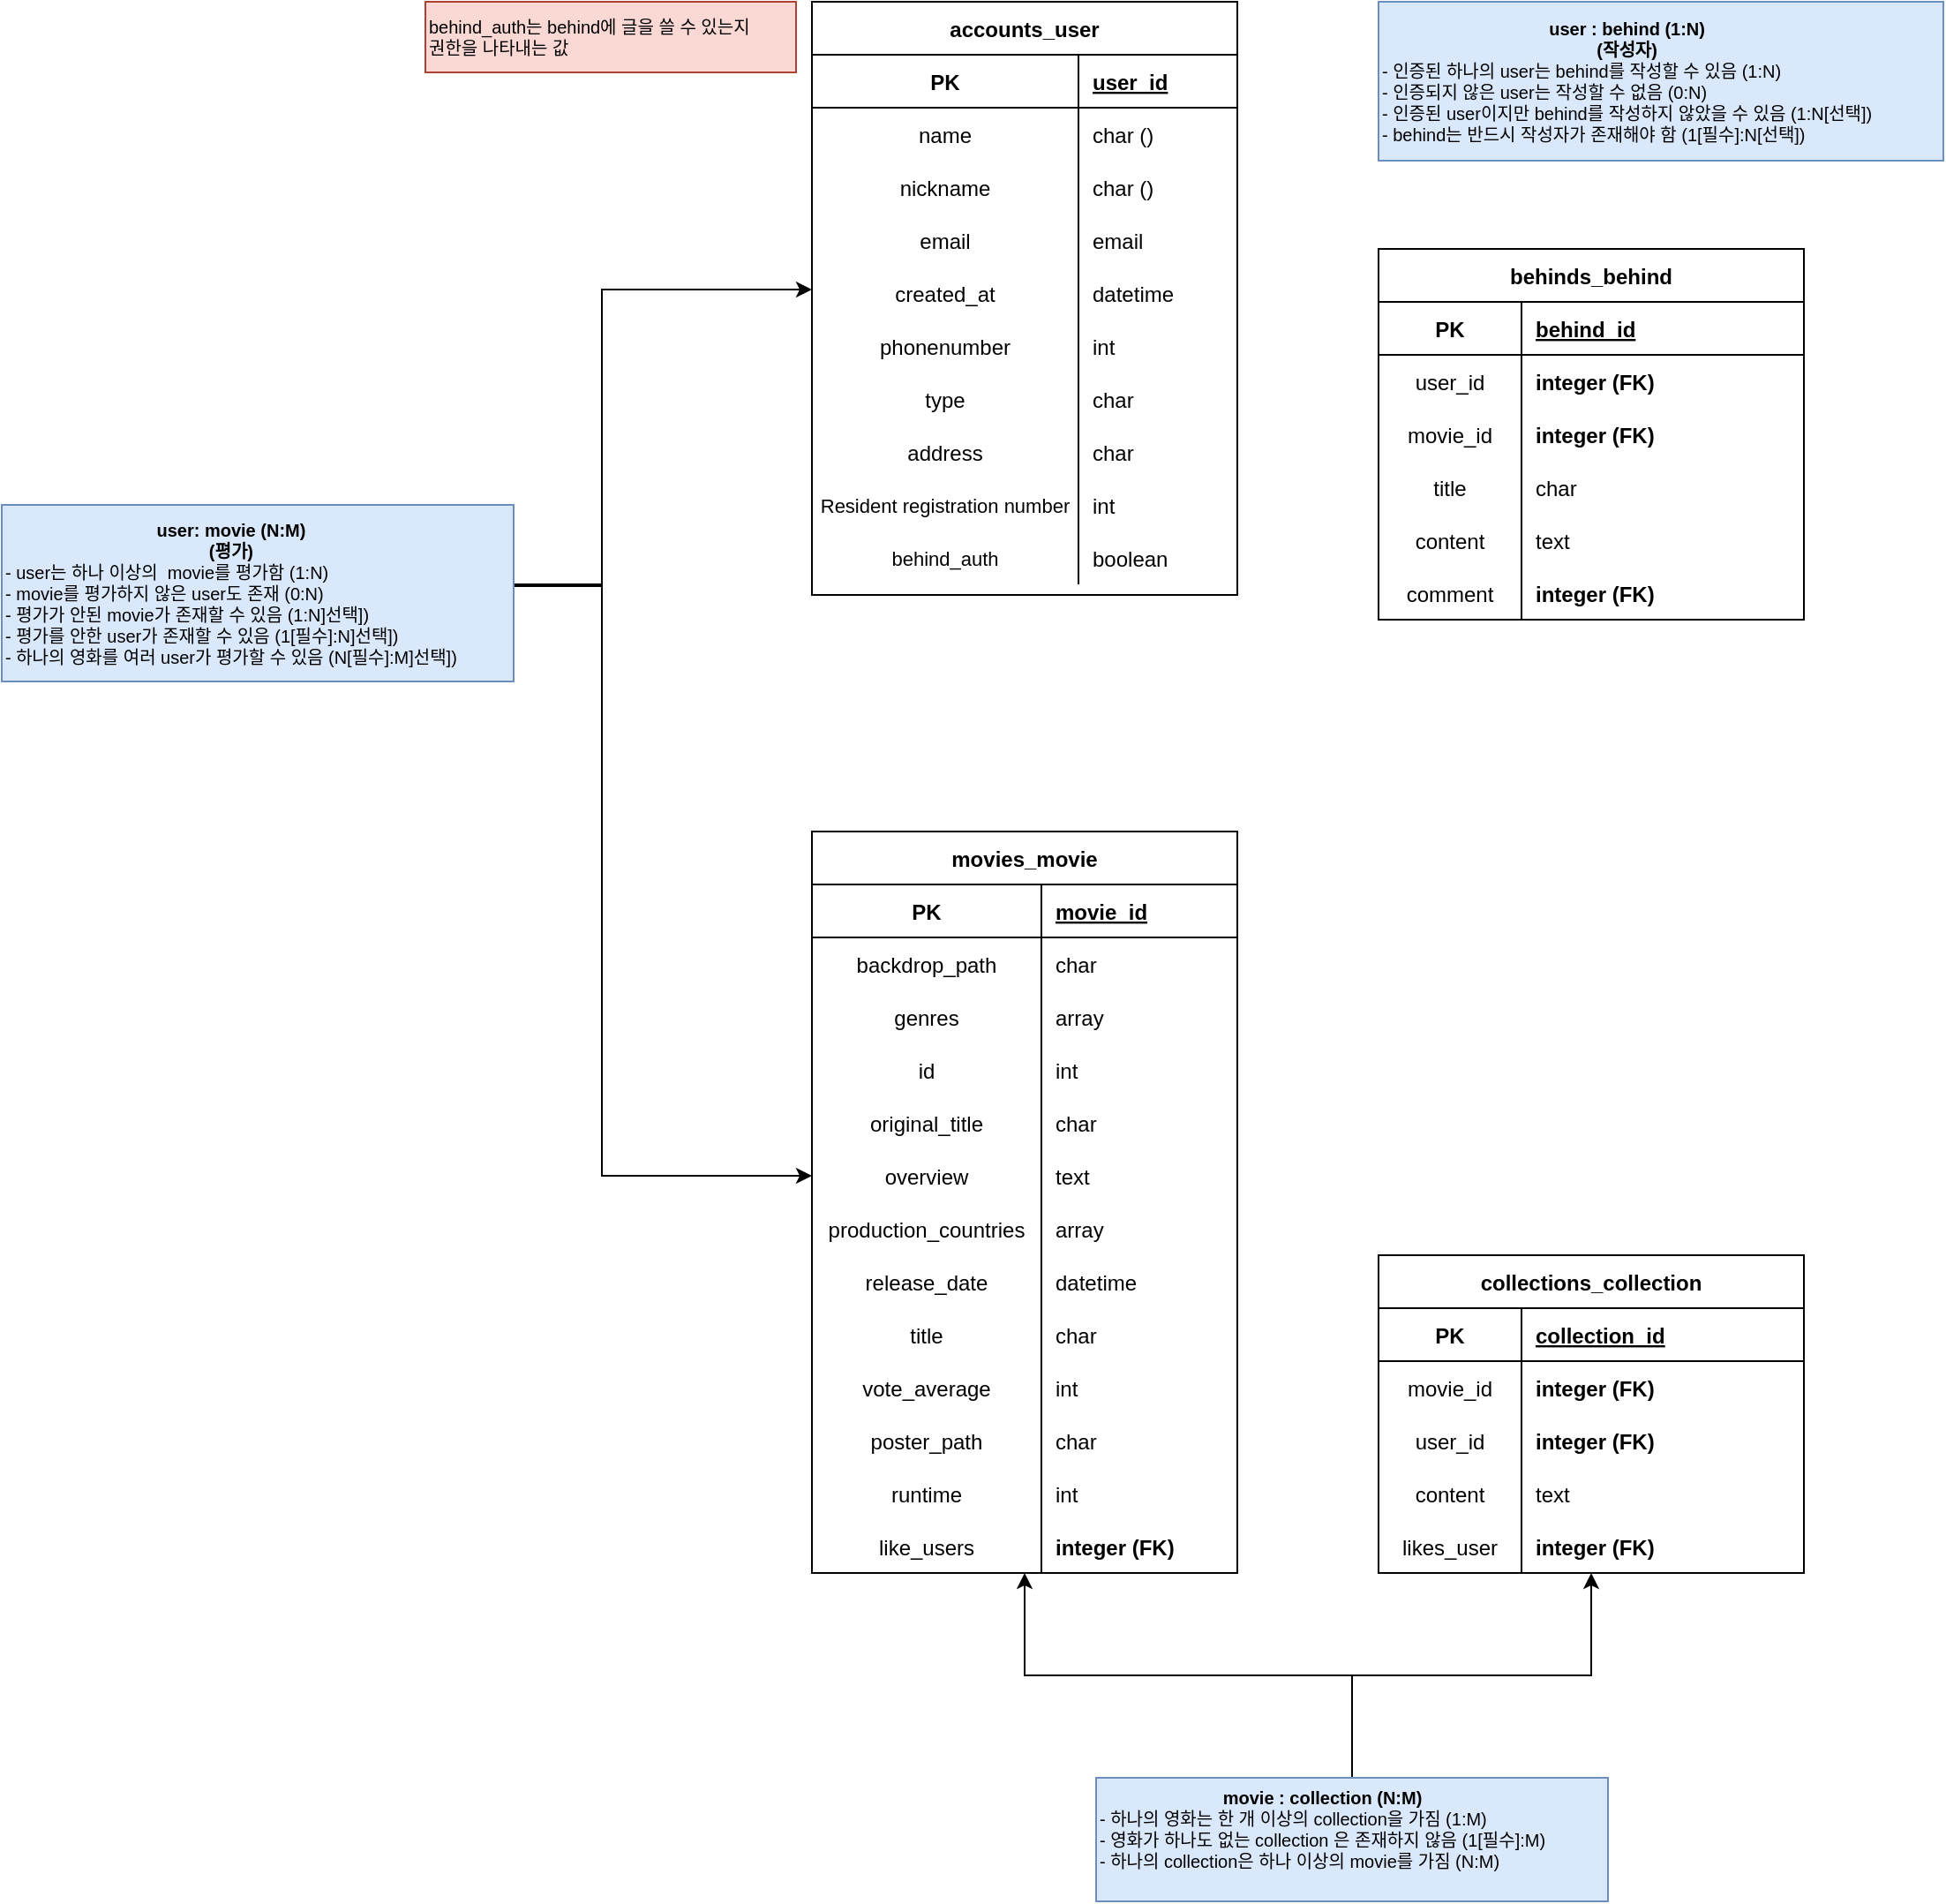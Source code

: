 <mxfile version="20.5.3" type="github">
  <diagram id="GLgFaRD8pN8Qjck3xl4h" name="페이지-1">
    <mxGraphModel dx="3450" dy="1225" grid="1" gridSize="10" guides="1" tooltips="1" connect="1" arrows="1" fold="1" page="1" pageScale="1" pageWidth="827" pageHeight="1169" math="0" shadow="0">
      <root>
        <mxCell id="0" />
        <mxCell id="1" parent="0" />
        <mxCell id="Xf8pAF-lPwS7-hsnX2du-1" value="accounts_user" style="shape=table;startSize=30;container=1;collapsible=1;childLayout=tableLayout;fixedRows=1;rowLines=0;fontStyle=1;align=center;resizeLast=1;" vertex="1" parent="1">
          <mxGeometry x="-321" y="20" width="241" height="336" as="geometry" />
        </mxCell>
        <mxCell id="Xf8pAF-lPwS7-hsnX2du-2" value="" style="shape=tableRow;horizontal=0;startSize=0;swimlaneHead=0;swimlaneBody=0;fillColor=none;collapsible=0;dropTarget=0;points=[[0,0.5],[1,0.5]];portConstraint=eastwest;top=0;left=0;right=0;bottom=1;" vertex="1" parent="Xf8pAF-lPwS7-hsnX2du-1">
          <mxGeometry y="30" width="241" height="30" as="geometry" />
        </mxCell>
        <mxCell id="Xf8pAF-lPwS7-hsnX2du-3" value="PK" style="shape=partialRectangle;connectable=0;fillColor=none;top=0;left=0;bottom=0;right=0;fontStyle=1;overflow=hidden;" vertex="1" parent="Xf8pAF-lPwS7-hsnX2du-2">
          <mxGeometry width="151" height="30" as="geometry">
            <mxRectangle width="151" height="30" as="alternateBounds" />
          </mxGeometry>
        </mxCell>
        <mxCell id="Xf8pAF-lPwS7-hsnX2du-4" value="user_id" style="shape=partialRectangle;connectable=0;fillColor=none;top=0;left=0;bottom=0;right=0;align=left;spacingLeft=6;fontStyle=5;overflow=hidden;" vertex="1" parent="Xf8pAF-lPwS7-hsnX2du-2">
          <mxGeometry x="151" width="90" height="30" as="geometry">
            <mxRectangle width="90" height="30" as="alternateBounds" />
          </mxGeometry>
        </mxCell>
        <mxCell id="Xf8pAF-lPwS7-hsnX2du-5" value="" style="shape=tableRow;horizontal=0;startSize=0;swimlaneHead=0;swimlaneBody=0;fillColor=none;collapsible=0;dropTarget=0;points=[[0,0.5],[1,0.5]];portConstraint=eastwest;top=0;left=0;right=0;bottom=0;" vertex="1" parent="Xf8pAF-lPwS7-hsnX2du-1">
          <mxGeometry y="60" width="241" height="30" as="geometry" />
        </mxCell>
        <mxCell id="Xf8pAF-lPwS7-hsnX2du-6" value="name" style="shape=partialRectangle;connectable=0;fillColor=none;top=0;left=0;bottom=0;right=0;editable=1;overflow=hidden;" vertex="1" parent="Xf8pAF-lPwS7-hsnX2du-5">
          <mxGeometry width="151" height="30" as="geometry">
            <mxRectangle width="151" height="30" as="alternateBounds" />
          </mxGeometry>
        </mxCell>
        <mxCell id="Xf8pAF-lPwS7-hsnX2du-7" value="char ()" style="shape=partialRectangle;connectable=0;fillColor=none;top=0;left=0;bottom=0;right=0;align=left;spacingLeft=6;overflow=hidden;" vertex="1" parent="Xf8pAF-lPwS7-hsnX2du-5">
          <mxGeometry x="151" width="90" height="30" as="geometry">
            <mxRectangle width="90" height="30" as="alternateBounds" />
          </mxGeometry>
        </mxCell>
        <mxCell id="Xf8pAF-lPwS7-hsnX2du-8" value="" style="shape=tableRow;horizontal=0;startSize=0;swimlaneHead=0;swimlaneBody=0;fillColor=none;collapsible=0;dropTarget=0;points=[[0,0.5],[1,0.5]];portConstraint=eastwest;top=0;left=0;right=0;bottom=0;" vertex="1" parent="Xf8pAF-lPwS7-hsnX2du-1">
          <mxGeometry y="90" width="241" height="30" as="geometry" />
        </mxCell>
        <mxCell id="Xf8pAF-lPwS7-hsnX2du-9" value="nickname" style="shape=partialRectangle;connectable=0;fillColor=none;top=0;left=0;bottom=0;right=0;editable=1;overflow=hidden;" vertex="1" parent="Xf8pAF-lPwS7-hsnX2du-8">
          <mxGeometry width="151" height="30" as="geometry">
            <mxRectangle width="151" height="30" as="alternateBounds" />
          </mxGeometry>
        </mxCell>
        <mxCell id="Xf8pAF-lPwS7-hsnX2du-10" value="char ()" style="shape=partialRectangle;connectable=0;fillColor=none;top=0;left=0;bottom=0;right=0;align=left;spacingLeft=6;overflow=hidden;" vertex="1" parent="Xf8pAF-lPwS7-hsnX2du-8">
          <mxGeometry x="151" width="90" height="30" as="geometry">
            <mxRectangle width="90" height="30" as="alternateBounds" />
          </mxGeometry>
        </mxCell>
        <mxCell id="Xf8pAF-lPwS7-hsnX2du-11" value="" style="shape=tableRow;horizontal=0;startSize=0;swimlaneHead=0;swimlaneBody=0;fillColor=none;collapsible=0;dropTarget=0;points=[[0,0.5],[1,0.5]];portConstraint=eastwest;top=0;left=0;right=0;bottom=0;" vertex="1" parent="Xf8pAF-lPwS7-hsnX2du-1">
          <mxGeometry y="120" width="241" height="30" as="geometry" />
        </mxCell>
        <mxCell id="Xf8pAF-lPwS7-hsnX2du-12" value="email" style="shape=partialRectangle;connectable=0;fillColor=none;top=0;left=0;bottom=0;right=0;editable=1;overflow=hidden;" vertex="1" parent="Xf8pAF-lPwS7-hsnX2du-11">
          <mxGeometry width="151" height="30" as="geometry">
            <mxRectangle width="151" height="30" as="alternateBounds" />
          </mxGeometry>
        </mxCell>
        <mxCell id="Xf8pAF-lPwS7-hsnX2du-13" value="email" style="shape=partialRectangle;connectable=0;fillColor=none;top=0;left=0;bottom=0;right=0;align=left;spacingLeft=6;overflow=hidden;" vertex="1" parent="Xf8pAF-lPwS7-hsnX2du-11">
          <mxGeometry x="151" width="90" height="30" as="geometry">
            <mxRectangle width="90" height="30" as="alternateBounds" />
          </mxGeometry>
        </mxCell>
        <mxCell id="Xf8pAF-lPwS7-hsnX2du-83" value="" style="shape=tableRow;horizontal=0;startSize=0;swimlaneHead=0;swimlaneBody=0;fillColor=none;collapsible=0;dropTarget=0;points=[[0,0.5],[1,0.5]];portConstraint=eastwest;top=0;left=0;right=0;bottom=0;" vertex="1" parent="Xf8pAF-lPwS7-hsnX2du-1">
          <mxGeometry y="150" width="241" height="30" as="geometry" />
        </mxCell>
        <mxCell id="Xf8pAF-lPwS7-hsnX2du-84" value="created_at" style="shape=partialRectangle;connectable=0;fillColor=none;top=0;left=0;bottom=0;right=0;editable=1;overflow=hidden;" vertex="1" parent="Xf8pAF-lPwS7-hsnX2du-83">
          <mxGeometry width="151" height="30" as="geometry">
            <mxRectangle width="151" height="30" as="alternateBounds" />
          </mxGeometry>
        </mxCell>
        <mxCell id="Xf8pAF-lPwS7-hsnX2du-85" value="datetime" style="shape=partialRectangle;connectable=0;fillColor=none;top=0;left=0;bottom=0;right=0;align=left;spacingLeft=6;overflow=hidden;" vertex="1" parent="Xf8pAF-lPwS7-hsnX2du-83">
          <mxGeometry x="151" width="90" height="30" as="geometry">
            <mxRectangle width="90" height="30" as="alternateBounds" />
          </mxGeometry>
        </mxCell>
        <mxCell id="Xf8pAF-lPwS7-hsnX2du-86" value="" style="shape=tableRow;horizontal=0;startSize=0;swimlaneHead=0;swimlaneBody=0;fillColor=none;collapsible=0;dropTarget=0;points=[[0,0.5],[1,0.5]];portConstraint=eastwest;top=0;left=0;right=0;bottom=0;" vertex="1" parent="Xf8pAF-lPwS7-hsnX2du-1">
          <mxGeometry y="180" width="241" height="30" as="geometry" />
        </mxCell>
        <mxCell id="Xf8pAF-lPwS7-hsnX2du-87" value="phonenumber" style="shape=partialRectangle;connectable=0;fillColor=none;top=0;left=0;bottom=0;right=0;editable=1;overflow=hidden;" vertex="1" parent="Xf8pAF-lPwS7-hsnX2du-86">
          <mxGeometry width="151" height="30" as="geometry">
            <mxRectangle width="151" height="30" as="alternateBounds" />
          </mxGeometry>
        </mxCell>
        <mxCell id="Xf8pAF-lPwS7-hsnX2du-88" value="int" style="shape=partialRectangle;connectable=0;fillColor=none;top=0;left=0;bottom=0;right=0;align=left;spacingLeft=6;overflow=hidden;" vertex="1" parent="Xf8pAF-lPwS7-hsnX2du-86">
          <mxGeometry x="151" width="90" height="30" as="geometry">
            <mxRectangle width="90" height="30" as="alternateBounds" />
          </mxGeometry>
        </mxCell>
        <mxCell id="Xf8pAF-lPwS7-hsnX2du-89" value="" style="shape=tableRow;horizontal=0;startSize=0;swimlaneHead=0;swimlaneBody=0;fillColor=none;collapsible=0;dropTarget=0;points=[[0,0.5],[1,0.5]];portConstraint=eastwest;top=0;left=0;right=0;bottom=0;" vertex="1" parent="Xf8pAF-lPwS7-hsnX2du-1">
          <mxGeometry y="210" width="241" height="30" as="geometry" />
        </mxCell>
        <mxCell id="Xf8pAF-lPwS7-hsnX2du-90" value="type" style="shape=partialRectangle;connectable=0;fillColor=none;top=0;left=0;bottom=0;right=0;editable=1;overflow=hidden;" vertex="1" parent="Xf8pAF-lPwS7-hsnX2du-89">
          <mxGeometry width="151" height="30" as="geometry">
            <mxRectangle width="151" height="30" as="alternateBounds" />
          </mxGeometry>
        </mxCell>
        <mxCell id="Xf8pAF-lPwS7-hsnX2du-91" value="char" style="shape=partialRectangle;connectable=0;fillColor=none;top=0;left=0;bottom=0;right=0;align=left;spacingLeft=6;overflow=hidden;" vertex="1" parent="Xf8pAF-lPwS7-hsnX2du-89">
          <mxGeometry x="151" width="90" height="30" as="geometry">
            <mxRectangle width="90" height="30" as="alternateBounds" />
          </mxGeometry>
        </mxCell>
        <mxCell id="Xf8pAF-lPwS7-hsnX2du-92" value="" style="shape=tableRow;horizontal=0;startSize=0;swimlaneHead=0;swimlaneBody=0;fillColor=none;collapsible=0;dropTarget=0;points=[[0,0.5],[1,0.5]];portConstraint=eastwest;top=0;left=0;right=0;bottom=0;" vertex="1" parent="Xf8pAF-lPwS7-hsnX2du-1">
          <mxGeometry y="240" width="241" height="30" as="geometry" />
        </mxCell>
        <mxCell id="Xf8pAF-lPwS7-hsnX2du-93" value="address" style="shape=partialRectangle;connectable=0;fillColor=none;top=0;left=0;bottom=0;right=0;editable=1;overflow=hidden;" vertex="1" parent="Xf8pAF-lPwS7-hsnX2du-92">
          <mxGeometry width="151" height="30" as="geometry">
            <mxRectangle width="151" height="30" as="alternateBounds" />
          </mxGeometry>
        </mxCell>
        <mxCell id="Xf8pAF-lPwS7-hsnX2du-94" value="char" style="shape=partialRectangle;connectable=0;fillColor=none;top=0;left=0;bottom=0;right=0;align=left;spacingLeft=6;overflow=hidden;" vertex="1" parent="Xf8pAF-lPwS7-hsnX2du-92">
          <mxGeometry x="151" width="90" height="30" as="geometry">
            <mxRectangle width="90" height="30" as="alternateBounds" />
          </mxGeometry>
        </mxCell>
        <mxCell id="Xf8pAF-lPwS7-hsnX2du-95" value="" style="shape=tableRow;horizontal=0;startSize=0;swimlaneHead=0;swimlaneBody=0;fillColor=none;collapsible=0;dropTarget=0;points=[[0,0.5],[1,0.5]];portConstraint=eastwest;top=0;left=0;right=0;bottom=0;" vertex="1" parent="Xf8pAF-lPwS7-hsnX2du-1">
          <mxGeometry y="270" width="241" height="30" as="geometry" />
        </mxCell>
        <mxCell id="Xf8pAF-lPwS7-hsnX2du-96" value="Resident registration number" style="shape=partialRectangle;connectable=0;fillColor=none;top=0;left=0;bottom=0;right=0;editable=1;overflow=hidden;fontSize=11;" vertex="1" parent="Xf8pAF-lPwS7-hsnX2du-95">
          <mxGeometry width="151" height="30" as="geometry">
            <mxRectangle width="151" height="30" as="alternateBounds" />
          </mxGeometry>
        </mxCell>
        <mxCell id="Xf8pAF-lPwS7-hsnX2du-97" value="int" style="shape=partialRectangle;connectable=0;fillColor=none;top=0;left=0;bottom=0;right=0;align=left;spacingLeft=6;overflow=hidden;" vertex="1" parent="Xf8pAF-lPwS7-hsnX2du-95">
          <mxGeometry x="151" width="90" height="30" as="geometry">
            <mxRectangle width="90" height="30" as="alternateBounds" />
          </mxGeometry>
        </mxCell>
        <mxCell id="Xf8pAF-lPwS7-hsnX2du-168" value="" style="shape=tableRow;horizontal=0;startSize=0;swimlaneHead=0;swimlaneBody=0;fillColor=none;collapsible=0;dropTarget=0;points=[[0,0.5],[1,0.5]];portConstraint=eastwest;top=0;left=0;right=0;bottom=0;" vertex="1" parent="Xf8pAF-lPwS7-hsnX2du-1">
          <mxGeometry y="300" width="241" height="30" as="geometry" />
        </mxCell>
        <mxCell id="Xf8pAF-lPwS7-hsnX2du-169" value="behind_auth" style="shape=partialRectangle;connectable=0;fillColor=none;top=0;left=0;bottom=0;right=0;editable=1;overflow=hidden;fontSize=11;" vertex="1" parent="Xf8pAF-lPwS7-hsnX2du-168">
          <mxGeometry width="151" height="30" as="geometry">
            <mxRectangle width="151" height="30" as="alternateBounds" />
          </mxGeometry>
        </mxCell>
        <mxCell id="Xf8pAF-lPwS7-hsnX2du-170" value="boolean" style="shape=partialRectangle;connectable=0;fillColor=none;top=0;left=0;bottom=0;right=0;align=left;spacingLeft=6;overflow=hidden;" vertex="1" parent="Xf8pAF-lPwS7-hsnX2du-168">
          <mxGeometry x="151" width="90" height="30" as="geometry">
            <mxRectangle width="90" height="30" as="alternateBounds" />
          </mxGeometry>
        </mxCell>
        <mxCell id="Xf8pAF-lPwS7-hsnX2du-67" value="collections_collection" style="shape=table;startSize=30;container=1;collapsible=1;childLayout=tableLayout;fixedRows=1;rowLines=0;fontStyle=1;align=center;resizeLast=1;" vertex="1" parent="1">
          <mxGeometry y="730" width="241" height="180" as="geometry" />
        </mxCell>
        <mxCell id="Xf8pAF-lPwS7-hsnX2du-68" value="" style="shape=tableRow;horizontal=0;startSize=0;swimlaneHead=0;swimlaneBody=0;fillColor=none;collapsible=0;dropTarget=0;points=[[0,0.5],[1,0.5]];portConstraint=eastwest;top=0;left=0;right=0;bottom=1;" vertex="1" parent="Xf8pAF-lPwS7-hsnX2du-67">
          <mxGeometry y="30" width="241" height="30" as="geometry" />
        </mxCell>
        <mxCell id="Xf8pAF-lPwS7-hsnX2du-69" value="PK" style="shape=partialRectangle;connectable=0;fillColor=none;top=0;left=0;bottom=0;right=0;fontStyle=1;overflow=hidden;" vertex="1" parent="Xf8pAF-lPwS7-hsnX2du-68">
          <mxGeometry width="81" height="30" as="geometry">
            <mxRectangle width="81" height="30" as="alternateBounds" />
          </mxGeometry>
        </mxCell>
        <mxCell id="Xf8pAF-lPwS7-hsnX2du-70" value="collection_id" style="shape=partialRectangle;connectable=0;fillColor=none;top=0;left=0;bottom=0;right=0;align=left;spacingLeft=6;fontStyle=5;overflow=hidden;" vertex="1" parent="Xf8pAF-lPwS7-hsnX2du-68">
          <mxGeometry x="81" width="160" height="30" as="geometry">
            <mxRectangle width="160" height="30" as="alternateBounds" />
          </mxGeometry>
        </mxCell>
        <mxCell id="Xf8pAF-lPwS7-hsnX2du-71" value="" style="shape=tableRow;horizontal=0;startSize=0;swimlaneHead=0;swimlaneBody=0;fillColor=none;collapsible=0;dropTarget=0;points=[[0,0.5],[1,0.5]];portConstraint=eastwest;top=0;left=0;right=0;bottom=0;" vertex="1" parent="Xf8pAF-lPwS7-hsnX2du-67">
          <mxGeometry y="60" width="241" height="30" as="geometry" />
        </mxCell>
        <mxCell id="Xf8pAF-lPwS7-hsnX2du-72" value="movie_id" style="shape=partialRectangle;connectable=0;fillColor=none;top=0;left=0;bottom=0;right=0;editable=1;overflow=hidden;" vertex="1" parent="Xf8pAF-lPwS7-hsnX2du-71">
          <mxGeometry width="81" height="30" as="geometry">
            <mxRectangle width="81" height="30" as="alternateBounds" />
          </mxGeometry>
        </mxCell>
        <mxCell id="Xf8pAF-lPwS7-hsnX2du-73" value="integer (FK)" style="shape=partialRectangle;connectable=0;fillColor=none;top=0;left=0;bottom=0;right=0;align=left;spacingLeft=6;overflow=hidden;fontStyle=1" vertex="1" parent="Xf8pAF-lPwS7-hsnX2du-71">
          <mxGeometry x="81" width="160" height="30" as="geometry">
            <mxRectangle width="160" height="30" as="alternateBounds" />
          </mxGeometry>
        </mxCell>
        <mxCell id="Xf8pAF-lPwS7-hsnX2du-74" value="" style="shape=tableRow;horizontal=0;startSize=0;swimlaneHead=0;swimlaneBody=0;fillColor=none;collapsible=0;dropTarget=0;points=[[0,0.5],[1,0.5]];portConstraint=eastwest;top=0;left=0;right=0;bottom=0;" vertex="1" parent="Xf8pAF-lPwS7-hsnX2du-67">
          <mxGeometry y="90" width="241" height="30" as="geometry" />
        </mxCell>
        <mxCell id="Xf8pAF-lPwS7-hsnX2du-75" value="user_id" style="shape=partialRectangle;connectable=0;fillColor=none;top=0;left=0;bottom=0;right=0;editable=1;overflow=hidden;" vertex="1" parent="Xf8pAF-lPwS7-hsnX2du-74">
          <mxGeometry width="81" height="30" as="geometry">
            <mxRectangle width="81" height="30" as="alternateBounds" />
          </mxGeometry>
        </mxCell>
        <mxCell id="Xf8pAF-lPwS7-hsnX2du-76" value="integer (FK)" style="shape=partialRectangle;connectable=0;fillColor=none;top=0;left=0;bottom=0;right=0;align=left;spacingLeft=6;overflow=hidden;fontStyle=1" vertex="1" parent="Xf8pAF-lPwS7-hsnX2du-74">
          <mxGeometry x="81" width="160" height="30" as="geometry">
            <mxRectangle width="160" height="30" as="alternateBounds" />
          </mxGeometry>
        </mxCell>
        <mxCell id="Xf8pAF-lPwS7-hsnX2du-77" value="" style="shape=tableRow;horizontal=0;startSize=0;swimlaneHead=0;swimlaneBody=0;fillColor=none;collapsible=0;dropTarget=0;points=[[0,0.5],[1,0.5]];portConstraint=eastwest;top=0;left=0;right=0;bottom=0;" vertex="1" parent="Xf8pAF-lPwS7-hsnX2du-67">
          <mxGeometry y="120" width="241" height="30" as="geometry" />
        </mxCell>
        <mxCell id="Xf8pAF-lPwS7-hsnX2du-78" value="content" style="shape=partialRectangle;connectable=0;fillColor=none;top=0;left=0;bottom=0;right=0;editable=1;overflow=hidden;" vertex="1" parent="Xf8pAF-lPwS7-hsnX2du-77">
          <mxGeometry width="81" height="30" as="geometry">
            <mxRectangle width="81" height="30" as="alternateBounds" />
          </mxGeometry>
        </mxCell>
        <mxCell id="Xf8pAF-lPwS7-hsnX2du-79" value="text" style="shape=partialRectangle;connectable=0;fillColor=none;top=0;left=0;bottom=0;right=0;align=left;spacingLeft=6;overflow=hidden;" vertex="1" parent="Xf8pAF-lPwS7-hsnX2du-77">
          <mxGeometry x="81" width="160" height="30" as="geometry">
            <mxRectangle width="160" height="30" as="alternateBounds" />
          </mxGeometry>
        </mxCell>
        <mxCell id="Xf8pAF-lPwS7-hsnX2du-102" value="" style="shape=tableRow;horizontal=0;startSize=0;swimlaneHead=0;swimlaneBody=0;fillColor=none;collapsible=0;dropTarget=0;points=[[0,0.5],[1,0.5]];portConstraint=eastwest;top=0;left=0;right=0;bottom=0;" vertex="1" parent="Xf8pAF-lPwS7-hsnX2du-67">
          <mxGeometry y="150" width="241" height="30" as="geometry" />
        </mxCell>
        <mxCell id="Xf8pAF-lPwS7-hsnX2du-103" value="likes_user" style="shape=partialRectangle;connectable=0;fillColor=none;top=0;left=0;bottom=0;right=0;editable=1;overflow=hidden;" vertex="1" parent="Xf8pAF-lPwS7-hsnX2du-102">
          <mxGeometry width="81" height="30" as="geometry">
            <mxRectangle width="81" height="30" as="alternateBounds" />
          </mxGeometry>
        </mxCell>
        <mxCell id="Xf8pAF-lPwS7-hsnX2du-104" value="integer (FK)" style="shape=partialRectangle;connectable=0;fillColor=none;top=0;left=0;bottom=0;right=0;align=left;spacingLeft=6;overflow=hidden;fontStyle=1" vertex="1" parent="Xf8pAF-lPwS7-hsnX2du-102">
          <mxGeometry x="81" width="160" height="30" as="geometry">
            <mxRectangle width="160" height="30" as="alternateBounds" />
          </mxGeometry>
        </mxCell>
        <mxCell id="Xf8pAF-lPwS7-hsnX2du-105" value="movies_movie" style="shape=table;startSize=30;container=1;collapsible=1;childLayout=tableLayout;fixedRows=1;rowLines=0;fontStyle=1;align=center;resizeLast=1;" vertex="1" parent="1">
          <mxGeometry x="-321" y="490" width="241" height="420" as="geometry" />
        </mxCell>
        <mxCell id="Xf8pAF-lPwS7-hsnX2du-106" value="" style="shape=tableRow;horizontal=0;startSize=0;swimlaneHead=0;swimlaneBody=0;fillColor=none;collapsible=0;dropTarget=0;points=[[0,0.5],[1,0.5]];portConstraint=eastwest;top=0;left=0;right=0;bottom=1;" vertex="1" parent="Xf8pAF-lPwS7-hsnX2du-105">
          <mxGeometry y="30" width="241" height="30" as="geometry" />
        </mxCell>
        <mxCell id="Xf8pAF-lPwS7-hsnX2du-107" value="PK" style="shape=partialRectangle;connectable=0;fillColor=none;top=0;left=0;bottom=0;right=0;fontStyle=1;overflow=hidden;" vertex="1" parent="Xf8pAF-lPwS7-hsnX2du-106">
          <mxGeometry width="130" height="30" as="geometry">
            <mxRectangle width="130" height="30" as="alternateBounds" />
          </mxGeometry>
        </mxCell>
        <mxCell id="Xf8pAF-lPwS7-hsnX2du-108" value="movie_id" style="shape=partialRectangle;connectable=0;fillColor=none;top=0;left=0;bottom=0;right=0;align=left;spacingLeft=6;fontStyle=5;overflow=hidden;" vertex="1" parent="Xf8pAF-lPwS7-hsnX2du-106">
          <mxGeometry x="130" width="111" height="30" as="geometry">
            <mxRectangle width="111" height="30" as="alternateBounds" />
          </mxGeometry>
        </mxCell>
        <mxCell id="Xf8pAF-lPwS7-hsnX2du-109" value="" style="shape=tableRow;horizontal=0;startSize=0;swimlaneHead=0;swimlaneBody=0;fillColor=none;collapsible=0;dropTarget=0;points=[[0,0.5],[1,0.5]];portConstraint=eastwest;top=0;left=0;right=0;bottom=0;fontStyle=1" vertex="1" parent="Xf8pAF-lPwS7-hsnX2du-105">
          <mxGeometry y="60" width="241" height="30" as="geometry" />
        </mxCell>
        <mxCell id="Xf8pAF-lPwS7-hsnX2du-110" value="backdrop_path" style="shape=partialRectangle;connectable=0;fillColor=none;top=0;left=0;bottom=0;right=0;editable=1;overflow=hidden;" vertex="1" parent="Xf8pAF-lPwS7-hsnX2du-109">
          <mxGeometry width="130" height="30" as="geometry">
            <mxRectangle width="130" height="30" as="alternateBounds" />
          </mxGeometry>
        </mxCell>
        <mxCell id="Xf8pAF-lPwS7-hsnX2du-111" value="char" style="shape=partialRectangle;connectable=0;fillColor=none;top=0;left=0;bottom=0;right=0;align=left;spacingLeft=6;overflow=hidden;fontStyle=0" vertex="1" parent="Xf8pAF-lPwS7-hsnX2du-109">
          <mxGeometry x="130" width="111" height="30" as="geometry">
            <mxRectangle width="111" height="30" as="alternateBounds" />
          </mxGeometry>
        </mxCell>
        <mxCell id="Xf8pAF-lPwS7-hsnX2du-112" value="" style="shape=tableRow;horizontal=0;startSize=0;swimlaneHead=0;swimlaneBody=0;fillColor=none;collapsible=0;dropTarget=0;points=[[0,0.5],[1,0.5]];portConstraint=eastwest;top=0;left=0;right=0;bottom=0;" vertex="1" parent="Xf8pAF-lPwS7-hsnX2du-105">
          <mxGeometry y="90" width="241" height="30" as="geometry" />
        </mxCell>
        <mxCell id="Xf8pAF-lPwS7-hsnX2du-113" value="genres" style="shape=partialRectangle;connectable=0;fillColor=none;top=0;left=0;bottom=0;right=0;editable=1;overflow=hidden;" vertex="1" parent="Xf8pAF-lPwS7-hsnX2du-112">
          <mxGeometry width="130" height="30" as="geometry">
            <mxRectangle width="130" height="30" as="alternateBounds" />
          </mxGeometry>
        </mxCell>
        <mxCell id="Xf8pAF-lPwS7-hsnX2du-114" value="array" style="shape=partialRectangle;connectable=0;fillColor=none;top=0;left=0;bottom=0;right=0;align=left;spacingLeft=6;overflow=hidden;fontStyle=0" vertex="1" parent="Xf8pAF-lPwS7-hsnX2du-112">
          <mxGeometry x="130" width="111" height="30" as="geometry">
            <mxRectangle width="111" height="30" as="alternateBounds" />
          </mxGeometry>
        </mxCell>
        <mxCell id="Xf8pAF-lPwS7-hsnX2du-115" value="" style="shape=tableRow;horizontal=0;startSize=0;swimlaneHead=0;swimlaneBody=0;fillColor=none;collapsible=0;dropTarget=0;points=[[0,0.5],[1,0.5]];portConstraint=eastwest;top=0;left=0;right=0;bottom=0;" vertex="1" parent="Xf8pAF-lPwS7-hsnX2du-105">
          <mxGeometry y="120" width="241" height="30" as="geometry" />
        </mxCell>
        <mxCell id="Xf8pAF-lPwS7-hsnX2du-116" value="id" style="shape=partialRectangle;connectable=0;fillColor=none;top=0;left=0;bottom=0;right=0;editable=1;overflow=hidden;" vertex="1" parent="Xf8pAF-lPwS7-hsnX2du-115">
          <mxGeometry width="130" height="30" as="geometry">
            <mxRectangle width="130" height="30" as="alternateBounds" />
          </mxGeometry>
        </mxCell>
        <mxCell id="Xf8pAF-lPwS7-hsnX2du-117" value="int" style="shape=partialRectangle;connectable=0;fillColor=none;top=0;left=0;bottom=0;right=0;align=left;spacingLeft=6;overflow=hidden;" vertex="1" parent="Xf8pAF-lPwS7-hsnX2du-115">
          <mxGeometry x="130" width="111" height="30" as="geometry">
            <mxRectangle width="111" height="30" as="alternateBounds" />
          </mxGeometry>
        </mxCell>
        <mxCell id="Xf8pAF-lPwS7-hsnX2du-118" value="" style="shape=tableRow;horizontal=0;startSize=0;swimlaneHead=0;swimlaneBody=0;fillColor=none;collapsible=0;dropTarget=0;points=[[0,0.5],[1,0.5]];portConstraint=eastwest;top=0;left=0;right=0;bottom=0;" vertex="1" parent="Xf8pAF-lPwS7-hsnX2du-105">
          <mxGeometry y="150" width="241" height="30" as="geometry" />
        </mxCell>
        <mxCell id="Xf8pAF-lPwS7-hsnX2du-119" value="original_title" style="shape=partialRectangle;connectable=0;fillColor=none;top=0;left=0;bottom=0;right=0;editable=1;overflow=hidden;" vertex="1" parent="Xf8pAF-lPwS7-hsnX2du-118">
          <mxGeometry width="130" height="30" as="geometry">
            <mxRectangle width="130" height="30" as="alternateBounds" />
          </mxGeometry>
        </mxCell>
        <mxCell id="Xf8pAF-lPwS7-hsnX2du-120" value="char" style="shape=partialRectangle;connectable=0;fillColor=none;top=0;left=0;bottom=0;right=0;align=left;spacingLeft=6;overflow=hidden;fontStyle=0" vertex="1" parent="Xf8pAF-lPwS7-hsnX2du-118">
          <mxGeometry x="130" width="111" height="30" as="geometry">
            <mxRectangle width="111" height="30" as="alternateBounds" />
          </mxGeometry>
        </mxCell>
        <mxCell id="Xf8pAF-lPwS7-hsnX2du-121" value="" style="shape=tableRow;horizontal=0;startSize=0;swimlaneHead=0;swimlaneBody=0;fillColor=none;collapsible=0;dropTarget=0;points=[[0,0.5],[1,0.5]];portConstraint=eastwest;top=0;left=0;right=0;bottom=0;" vertex="1" parent="Xf8pAF-lPwS7-hsnX2du-105">
          <mxGeometry y="180" width="241" height="30" as="geometry" />
        </mxCell>
        <mxCell id="Xf8pAF-lPwS7-hsnX2du-122" value="overview" style="shape=partialRectangle;connectable=0;fillColor=none;top=0;left=0;bottom=0;right=0;editable=1;overflow=hidden;" vertex="1" parent="Xf8pAF-lPwS7-hsnX2du-121">
          <mxGeometry width="130" height="30" as="geometry">
            <mxRectangle width="130" height="30" as="alternateBounds" />
          </mxGeometry>
        </mxCell>
        <mxCell id="Xf8pAF-lPwS7-hsnX2du-123" value="text" style="shape=partialRectangle;connectable=0;fillColor=none;top=0;left=0;bottom=0;right=0;align=left;spacingLeft=6;overflow=hidden;fontStyle=0" vertex="1" parent="Xf8pAF-lPwS7-hsnX2du-121">
          <mxGeometry x="130" width="111" height="30" as="geometry">
            <mxRectangle width="111" height="30" as="alternateBounds" />
          </mxGeometry>
        </mxCell>
        <mxCell id="Xf8pAF-lPwS7-hsnX2du-124" value="" style="shape=tableRow;horizontal=0;startSize=0;swimlaneHead=0;swimlaneBody=0;fillColor=none;collapsible=0;dropTarget=0;points=[[0,0.5],[1,0.5]];portConstraint=eastwest;top=0;left=0;right=0;bottom=0;" vertex="1" parent="Xf8pAF-lPwS7-hsnX2du-105">
          <mxGeometry y="210" width="241" height="30" as="geometry" />
        </mxCell>
        <mxCell id="Xf8pAF-lPwS7-hsnX2du-125" value="production_countries" style="shape=partialRectangle;connectable=0;fillColor=none;top=0;left=0;bottom=0;right=0;editable=1;overflow=hidden;" vertex="1" parent="Xf8pAF-lPwS7-hsnX2du-124">
          <mxGeometry width="130" height="30" as="geometry">
            <mxRectangle width="130" height="30" as="alternateBounds" />
          </mxGeometry>
        </mxCell>
        <mxCell id="Xf8pAF-lPwS7-hsnX2du-126" value="array" style="shape=partialRectangle;connectable=0;fillColor=none;top=0;left=0;bottom=0;right=0;align=left;spacingLeft=6;overflow=hidden;fontStyle=0" vertex="1" parent="Xf8pAF-lPwS7-hsnX2du-124">
          <mxGeometry x="130" width="111" height="30" as="geometry">
            <mxRectangle width="111" height="30" as="alternateBounds" />
          </mxGeometry>
        </mxCell>
        <mxCell id="Xf8pAF-lPwS7-hsnX2du-127" value="" style="shape=tableRow;horizontal=0;startSize=0;swimlaneHead=0;swimlaneBody=0;fillColor=none;collapsible=0;dropTarget=0;points=[[0,0.5],[1,0.5]];portConstraint=eastwest;top=0;left=0;right=0;bottom=0;" vertex="1" parent="Xf8pAF-lPwS7-hsnX2du-105">
          <mxGeometry y="240" width="241" height="30" as="geometry" />
        </mxCell>
        <mxCell id="Xf8pAF-lPwS7-hsnX2du-128" value="release_date" style="shape=partialRectangle;connectable=0;fillColor=none;top=0;left=0;bottom=0;right=0;editable=1;overflow=hidden;" vertex="1" parent="Xf8pAF-lPwS7-hsnX2du-127">
          <mxGeometry width="130" height="30" as="geometry">
            <mxRectangle width="130" height="30" as="alternateBounds" />
          </mxGeometry>
        </mxCell>
        <mxCell id="Xf8pAF-lPwS7-hsnX2du-129" value="datetime" style="shape=partialRectangle;connectable=0;fillColor=none;top=0;left=0;bottom=0;right=0;align=left;spacingLeft=6;overflow=hidden;fontStyle=0" vertex="1" parent="Xf8pAF-lPwS7-hsnX2du-127">
          <mxGeometry x="130" width="111" height="30" as="geometry">
            <mxRectangle width="111" height="30" as="alternateBounds" />
          </mxGeometry>
        </mxCell>
        <mxCell id="Xf8pAF-lPwS7-hsnX2du-130" value="" style="shape=tableRow;horizontal=0;startSize=0;swimlaneHead=0;swimlaneBody=0;fillColor=none;collapsible=0;dropTarget=0;points=[[0,0.5],[1,0.5]];portConstraint=eastwest;top=0;left=0;right=0;bottom=0;" vertex="1" parent="Xf8pAF-lPwS7-hsnX2du-105">
          <mxGeometry y="270" width="241" height="30" as="geometry" />
        </mxCell>
        <mxCell id="Xf8pAF-lPwS7-hsnX2du-131" value="title" style="shape=partialRectangle;connectable=0;fillColor=none;top=0;left=0;bottom=0;right=0;editable=1;overflow=hidden;" vertex="1" parent="Xf8pAF-lPwS7-hsnX2du-130">
          <mxGeometry width="130" height="30" as="geometry">
            <mxRectangle width="130" height="30" as="alternateBounds" />
          </mxGeometry>
        </mxCell>
        <mxCell id="Xf8pAF-lPwS7-hsnX2du-132" value="char" style="shape=partialRectangle;connectable=0;fillColor=none;top=0;left=0;bottom=0;right=0;align=left;spacingLeft=6;overflow=hidden;fontStyle=0" vertex="1" parent="Xf8pAF-lPwS7-hsnX2du-130">
          <mxGeometry x="130" width="111" height="30" as="geometry">
            <mxRectangle width="111" height="30" as="alternateBounds" />
          </mxGeometry>
        </mxCell>
        <mxCell id="Xf8pAF-lPwS7-hsnX2du-133" value="" style="shape=tableRow;horizontal=0;startSize=0;swimlaneHead=0;swimlaneBody=0;fillColor=none;collapsible=0;dropTarget=0;points=[[0,0.5],[1,0.5]];portConstraint=eastwest;top=0;left=0;right=0;bottom=0;" vertex="1" parent="Xf8pAF-lPwS7-hsnX2du-105">
          <mxGeometry y="300" width="241" height="30" as="geometry" />
        </mxCell>
        <mxCell id="Xf8pAF-lPwS7-hsnX2du-134" value="vote_average" style="shape=partialRectangle;connectable=0;fillColor=none;top=0;left=0;bottom=0;right=0;editable=1;overflow=hidden;" vertex="1" parent="Xf8pAF-lPwS7-hsnX2du-133">
          <mxGeometry width="130" height="30" as="geometry">
            <mxRectangle width="130" height="30" as="alternateBounds" />
          </mxGeometry>
        </mxCell>
        <mxCell id="Xf8pAF-lPwS7-hsnX2du-135" value="int" style="shape=partialRectangle;connectable=0;fillColor=none;top=0;left=0;bottom=0;right=0;align=left;spacingLeft=6;overflow=hidden;fontStyle=0" vertex="1" parent="Xf8pAF-lPwS7-hsnX2du-133">
          <mxGeometry x="130" width="111" height="30" as="geometry">
            <mxRectangle width="111" height="30" as="alternateBounds" />
          </mxGeometry>
        </mxCell>
        <mxCell id="Xf8pAF-lPwS7-hsnX2du-136" value="" style="shape=tableRow;horizontal=0;startSize=0;swimlaneHead=0;swimlaneBody=0;fillColor=none;collapsible=0;dropTarget=0;points=[[0,0.5],[1,0.5]];portConstraint=eastwest;top=0;left=0;right=0;bottom=0;" vertex="1" parent="Xf8pAF-lPwS7-hsnX2du-105">
          <mxGeometry y="330" width="241" height="30" as="geometry" />
        </mxCell>
        <mxCell id="Xf8pAF-lPwS7-hsnX2du-137" value="poster_path" style="shape=partialRectangle;connectable=0;fillColor=none;top=0;left=0;bottom=0;right=0;editable=1;overflow=hidden;" vertex="1" parent="Xf8pAF-lPwS7-hsnX2du-136">
          <mxGeometry width="130" height="30" as="geometry">
            <mxRectangle width="130" height="30" as="alternateBounds" />
          </mxGeometry>
        </mxCell>
        <mxCell id="Xf8pAF-lPwS7-hsnX2du-138" value="char" style="shape=partialRectangle;connectable=0;fillColor=none;top=0;left=0;bottom=0;right=0;align=left;spacingLeft=6;overflow=hidden;fontStyle=0" vertex="1" parent="Xf8pAF-lPwS7-hsnX2du-136">
          <mxGeometry x="130" width="111" height="30" as="geometry">
            <mxRectangle width="111" height="30" as="alternateBounds" />
          </mxGeometry>
        </mxCell>
        <mxCell id="Xf8pAF-lPwS7-hsnX2du-139" value="" style="shape=tableRow;horizontal=0;startSize=0;swimlaneHead=0;swimlaneBody=0;fillColor=none;collapsible=0;dropTarget=0;points=[[0,0.5],[1,0.5]];portConstraint=eastwest;top=0;left=0;right=0;bottom=0;" vertex="1" parent="Xf8pAF-lPwS7-hsnX2du-105">
          <mxGeometry y="360" width="241" height="30" as="geometry" />
        </mxCell>
        <mxCell id="Xf8pAF-lPwS7-hsnX2du-140" value="runtime" style="shape=partialRectangle;connectable=0;fillColor=none;top=0;left=0;bottom=0;right=0;editable=1;overflow=hidden;" vertex="1" parent="Xf8pAF-lPwS7-hsnX2du-139">
          <mxGeometry width="130" height="30" as="geometry">
            <mxRectangle width="130" height="30" as="alternateBounds" />
          </mxGeometry>
        </mxCell>
        <mxCell id="Xf8pAF-lPwS7-hsnX2du-141" value="int" style="shape=partialRectangle;connectable=0;fillColor=none;top=0;left=0;bottom=0;right=0;align=left;spacingLeft=6;overflow=hidden;fontStyle=0" vertex="1" parent="Xf8pAF-lPwS7-hsnX2du-139">
          <mxGeometry x="130" width="111" height="30" as="geometry">
            <mxRectangle width="111" height="30" as="alternateBounds" />
          </mxGeometry>
        </mxCell>
        <mxCell id="Xf8pAF-lPwS7-hsnX2du-147" value="" style="shape=tableRow;horizontal=0;startSize=0;swimlaneHead=0;swimlaneBody=0;fillColor=none;collapsible=0;dropTarget=0;points=[[0,0.5],[1,0.5]];portConstraint=eastwest;top=0;left=0;right=0;bottom=0;" vertex="1" parent="Xf8pAF-lPwS7-hsnX2du-105">
          <mxGeometry y="390" width="241" height="30" as="geometry" />
        </mxCell>
        <mxCell id="Xf8pAF-lPwS7-hsnX2du-148" value="like_users" style="shape=partialRectangle;connectable=0;fillColor=none;top=0;left=0;bottom=0;right=0;editable=1;overflow=hidden;" vertex="1" parent="Xf8pAF-lPwS7-hsnX2du-147">
          <mxGeometry width="130" height="30" as="geometry">
            <mxRectangle width="130" height="30" as="alternateBounds" />
          </mxGeometry>
        </mxCell>
        <mxCell id="Xf8pAF-lPwS7-hsnX2du-149" value="integer (FK)" style="shape=partialRectangle;connectable=0;fillColor=none;top=0;left=0;bottom=0;right=0;align=left;spacingLeft=6;overflow=hidden;fontStyle=1" vertex="1" parent="Xf8pAF-lPwS7-hsnX2du-147">
          <mxGeometry x="130" width="111" height="30" as="geometry">
            <mxRectangle width="111" height="30" as="alternateBounds" />
          </mxGeometry>
        </mxCell>
        <mxCell id="Xf8pAF-lPwS7-hsnX2du-145" style="edgeStyle=orthogonalEdgeStyle;rounded=0;orthogonalLoop=1;jettySize=auto;html=1;fontSize=10;" edge="1" parent="1" source="Xf8pAF-lPwS7-hsnX2du-142" target="Xf8pAF-lPwS7-hsnX2du-1">
          <mxGeometry relative="1" as="geometry">
            <Array as="points">
              <mxPoint x="-440" y="351" />
              <mxPoint x="-440" y="183" />
            </Array>
          </mxGeometry>
        </mxCell>
        <mxCell id="Xf8pAF-lPwS7-hsnX2du-146" style="edgeStyle=orthogonalEdgeStyle;rounded=0;orthogonalLoop=1;jettySize=auto;html=1;fontSize=10;" edge="1" parent="1" source="Xf8pAF-lPwS7-hsnX2du-142" target="Xf8pAF-lPwS7-hsnX2du-105">
          <mxGeometry relative="1" as="geometry">
            <Array as="points">
              <mxPoint x="-440" y="350" />
              <mxPoint x="-440" y="685" />
            </Array>
          </mxGeometry>
        </mxCell>
        <mxCell id="Xf8pAF-lPwS7-hsnX2du-142" value="&lt;div style=&quot;text-align: center;&quot;&gt;&lt;b style=&quot;&quot;&gt;user: movie (N:M)&lt;/b&gt;&lt;/div&gt;&lt;div style=&quot;text-align: center;&quot;&gt;&lt;b style=&quot;&quot;&gt;(평가)&lt;/b&gt;&lt;/div&gt;- user는 하나 이상의&amp;nbsp; movie를 평가함 (1:N)&lt;br&gt;- movie를 평가하지 않은 user도 존재 (0:N)&lt;br&gt;- 평가가 안된 movie가 존재할 수 있음 (1:N]선택])&lt;br&gt;- 평가를 안한 user가 존재할 수 있음&amp;nbsp;(1[필수]:N]선택])&lt;br&gt;- 하나의 영화를 여러 user가 평가할 수 있음 (N[필수]:M]선택])" style="text;html=1;align=left;verticalAlign=middle;resizable=0;points=[];autosize=1;strokeColor=#6c8ebf;fillColor=#dae8fc;fontSize=10;labelBorderColor=none;labelBackgroundColor=none;" vertex="1" parent="1">
          <mxGeometry x="-780" y="305" width="290" height="100" as="geometry" />
        </mxCell>
        <mxCell id="Xf8pAF-lPwS7-hsnX2du-171" style="edgeStyle=orthogonalEdgeStyle;rounded=0;orthogonalLoop=1;jettySize=auto;html=1;fontSize=10;fontColor=default;" edge="1" parent="1" source="Xf8pAF-lPwS7-hsnX2du-150" target="Xf8pAF-lPwS7-hsnX2du-105">
          <mxGeometry relative="1" as="geometry" />
        </mxCell>
        <mxCell id="Xf8pAF-lPwS7-hsnX2du-172" style="edgeStyle=orthogonalEdgeStyle;rounded=0;orthogonalLoop=1;jettySize=auto;html=1;fontSize=10;fontColor=default;" edge="1" parent="1" source="Xf8pAF-lPwS7-hsnX2du-150" target="Xf8pAF-lPwS7-hsnX2du-67">
          <mxGeometry relative="1" as="geometry" />
        </mxCell>
        <mxCell id="Xf8pAF-lPwS7-hsnX2du-150" value="&lt;div style=&quot;text-align: center;&quot;&gt;&lt;b style=&quot;background-color: initial;&quot;&gt;movie : collection (N:M)&lt;/b&gt;&lt;/div&gt;&lt;div style=&quot;&quot;&gt;&lt;span style=&quot;background-color: initial;&quot;&gt;- 하나의 영화는 한 개 이상의 collection을 가짐 (1:M)&lt;/span&gt;&lt;/div&gt;&lt;div style=&quot;&quot;&gt;&lt;span style=&quot;background-color: initial;&quot;&gt;- 영화가 하나도 없는 collection 은 존재하지 않음 (1[필수]:M)&lt;/span&gt;&lt;/div&gt;&lt;div style=&quot;&quot;&gt;&lt;span style=&quot;background-color: initial;&quot;&gt;- 하나의 collection은 하나 이상의 movie를 가짐 (N:M)&lt;/span&gt;&lt;/div&gt;&lt;span style=&quot;background-color: initial;&quot;&gt;&lt;br&gt;&lt;/span&gt;" style="text;html=1;align=left;verticalAlign=middle;resizable=0;points=[];autosize=1;strokeColor=#6c8ebf;fillColor=#dae8fc;fontSize=10;labelBorderColor=none;" vertex="1" parent="1">
          <mxGeometry x="-160" y="1026" width="290" height="70" as="geometry" />
        </mxCell>
        <mxCell id="Xf8pAF-lPwS7-hsnX2du-151" value="behinds_behind" style="shape=table;startSize=30;container=1;collapsible=1;childLayout=tableLayout;fixedRows=1;rowLines=0;fontStyle=1;align=center;resizeLast=1;" vertex="1" parent="1">
          <mxGeometry y="160" width="241" height="210" as="geometry" />
        </mxCell>
        <mxCell id="Xf8pAF-lPwS7-hsnX2du-152" value="" style="shape=tableRow;horizontal=0;startSize=0;swimlaneHead=0;swimlaneBody=0;fillColor=none;collapsible=0;dropTarget=0;points=[[0,0.5],[1,0.5]];portConstraint=eastwest;top=0;left=0;right=0;bottom=1;" vertex="1" parent="Xf8pAF-lPwS7-hsnX2du-151">
          <mxGeometry y="30" width="241" height="30" as="geometry" />
        </mxCell>
        <mxCell id="Xf8pAF-lPwS7-hsnX2du-153" value="PK" style="shape=partialRectangle;connectable=0;fillColor=none;top=0;left=0;bottom=0;right=0;fontStyle=1;overflow=hidden;" vertex="1" parent="Xf8pAF-lPwS7-hsnX2du-152">
          <mxGeometry width="81" height="30" as="geometry">
            <mxRectangle width="81" height="30" as="alternateBounds" />
          </mxGeometry>
        </mxCell>
        <mxCell id="Xf8pAF-lPwS7-hsnX2du-154" value="behind_id" style="shape=partialRectangle;connectable=0;fillColor=none;top=0;left=0;bottom=0;right=0;align=left;spacingLeft=6;fontStyle=5;overflow=hidden;" vertex="1" parent="Xf8pAF-lPwS7-hsnX2du-152">
          <mxGeometry x="81" width="160" height="30" as="geometry">
            <mxRectangle width="160" height="30" as="alternateBounds" />
          </mxGeometry>
        </mxCell>
        <mxCell id="Xf8pAF-lPwS7-hsnX2du-155" value="" style="shape=tableRow;horizontal=0;startSize=0;swimlaneHead=0;swimlaneBody=0;fillColor=none;collapsible=0;dropTarget=0;points=[[0,0.5],[1,0.5]];portConstraint=eastwest;top=0;left=0;right=0;bottom=0;" vertex="1" parent="Xf8pAF-lPwS7-hsnX2du-151">
          <mxGeometry y="60" width="241" height="30" as="geometry" />
        </mxCell>
        <mxCell id="Xf8pAF-lPwS7-hsnX2du-156" value="user_id" style="shape=partialRectangle;connectable=0;fillColor=none;top=0;left=0;bottom=0;right=0;editable=1;overflow=hidden;" vertex="1" parent="Xf8pAF-lPwS7-hsnX2du-155">
          <mxGeometry width="81" height="30" as="geometry">
            <mxRectangle width="81" height="30" as="alternateBounds" />
          </mxGeometry>
        </mxCell>
        <mxCell id="Xf8pAF-lPwS7-hsnX2du-157" value="integer (FK)" style="shape=partialRectangle;connectable=0;fillColor=none;top=0;left=0;bottom=0;right=0;align=left;spacingLeft=6;overflow=hidden;fontStyle=1" vertex="1" parent="Xf8pAF-lPwS7-hsnX2du-155">
          <mxGeometry x="81" width="160" height="30" as="geometry">
            <mxRectangle width="160" height="30" as="alternateBounds" />
          </mxGeometry>
        </mxCell>
        <mxCell id="Xf8pAF-lPwS7-hsnX2du-158" value="" style="shape=tableRow;horizontal=0;startSize=0;swimlaneHead=0;swimlaneBody=0;fillColor=none;collapsible=0;dropTarget=0;points=[[0,0.5],[1,0.5]];portConstraint=eastwest;top=0;left=0;right=0;bottom=0;" vertex="1" parent="Xf8pAF-lPwS7-hsnX2du-151">
          <mxGeometry y="90" width="241" height="30" as="geometry" />
        </mxCell>
        <mxCell id="Xf8pAF-lPwS7-hsnX2du-159" value="movie_id" style="shape=partialRectangle;connectable=0;fillColor=none;top=0;left=0;bottom=0;right=0;editable=1;overflow=hidden;" vertex="1" parent="Xf8pAF-lPwS7-hsnX2du-158">
          <mxGeometry width="81" height="30" as="geometry">
            <mxRectangle width="81" height="30" as="alternateBounds" />
          </mxGeometry>
        </mxCell>
        <mxCell id="Xf8pAF-lPwS7-hsnX2du-160" value="integer (FK)" style="shape=partialRectangle;connectable=0;fillColor=none;top=0;left=0;bottom=0;right=0;align=left;spacingLeft=6;overflow=hidden;fontStyle=1" vertex="1" parent="Xf8pAF-lPwS7-hsnX2du-158">
          <mxGeometry x="81" width="160" height="30" as="geometry">
            <mxRectangle width="160" height="30" as="alternateBounds" />
          </mxGeometry>
        </mxCell>
        <mxCell id="Xf8pAF-lPwS7-hsnX2du-161" value="" style="shape=tableRow;horizontal=0;startSize=0;swimlaneHead=0;swimlaneBody=0;fillColor=none;collapsible=0;dropTarget=0;points=[[0,0.5],[1,0.5]];portConstraint=eastwest;top=0;left=0;right=0;bottom=0;" vertex="1" parent="Xf8pAF-lPwS7-hsnX2du-151">
          <mxGeometry y="120" width="241" height="30" as="geometry" />
        </mxCell>
        <mxCell id="Xf8pAF-lPwS7-hsnX2du-162" value="title" style="shape=partialRectangle;connectable=0;fillColor=none;top=0;left=0;bottom=0;right=0;editable=1;overflow=hidden;" vertex="1" parent="Xf8pAF-lPwS7-hsnX2du-161">
          <mxGeometry width="81" height="30" as="geometry">
            <mxRectangle width="81" height="30" as="alternateBounds" />
          </mxGeometry>
        </mxCell>
        <mxCell id="Xf8pAF-lPwS7-hsnX2du-163" value="char" style="shape=partialRectangle;connectable=0;fillColor=none;top=0;left=0;bottom=0;right=0;align=left;spacingLeft=6;overflow=hidden;" vertex="1" parent="Xf8pAF-lPwS7-hsnX2du-161">
          <mxGeometry x="81" width="160" height="30" as="geometry">
            <mxRectangle width="160" height="30" as="alternateBounds" />
          </mxGeometry>
        </mxCell>
        <mxCell id="Xf8pAF-lPwS7-hsnX2du-164" value="" style="shape=tableRow;horizontal=0;startSize=0;swimlaneHead=0;swimlaneBody=0;fillColor=none;collapsible=0;dropTarget=0;points=[[0,0.5],[1,0.5]];portConstraint=eastwest;top=0;left=0;right=0;bottom=0;" vertex="1" parent="Xf8pAF-lPwS7-hsnX2du-151">
          <mxGeometry y="150" width="241" height="30" as="geometry" />
        </mxCell>
        <mxCell id="Xf8pAF-lPwS7-hsnX2du-165" value="content" style="shape=partialRectangle;connectable=0;fillColor=none;top=0;left=0;bottom=0;right=0;editable=1;overflow=hidden;" vertex="1" parent="Xf8pAF-lPwS7-hsnX2du-164">
          <mxGeometry width="81" height="30" as="geometry">
            <mxRectangle width="81" height="30" as="alternateBounds" />
          </mxGeometry>
        </mxCell>
        <mxCell id="Xf8pAF-lPwS7-hsnX2du-166" value="text" style="shape=partialRectangle;connectable=0;fillColor=none;top=0;left=0;bottom=0;right=0;align=left;spacingLeft=6;overflow=hidden;fontStyle=0" vertex="1" parent="Xf8pAF-lPwS7-hsnX2du-164">
          <mxGeometry x="81" width="160" height="30" as="geometry">
            <mxRectangle width="160" height="30" as="alternateBounds" />
          </mxGeometry>
        </mxCell>
        <mxCell id="Xf8pAF-lPwS7-hsnX2du-176" value="" style="shape=tableRow;horizontal=0;startSize=0;swimlaneHead=0;swimlaneBody=0;fillColor=none;collapsible=0;dropTarget=0;points=[[0,0.5],[1,0.5]];portConstraint=eastwest;top=0;left=0;right=0;bottom=0;" vertex="1" parent="Xf8pAF-lPwS7-hsnX2du-151">
          <mxGeometry y="180" width="241" height="30" as="geometry" />
        </mxCell>
        <mxCell id="Xf8pAF-lPwS7-hsnX2du-177" value="comment" style="shape=partialRectangle;connectable=0;fillColor=none;top=0;left=0;bottom=0;right=0;editable=1;overflow=hidden;" vertex="1" parent="Xf8pAF-lPwS7-hsnX2du-176">
          <mxGeometry width="81" height="30" as="geometry">
            <mxRectangle width="81" height="30" as="alternateBounds" />
          </mxGeometry>
        </mxCell>
        <mxCell id="Xf8pAF-lPwS7-hsnX2du-178" value="integer (FK)" style="shape=partialRectangle;connectable=0;fillColor=none;top=0;left=0;bottom=0;right=0;align=left;spacingLeft=6;overflow=hidden;fontStyle=1" vertex="1" parent="Xf8pAF-lPwS7-hsnX2du-176">
          <mxGeometry x="81" width="160" height="30" as="geometry">
            <mxRectangle width="160" height="30" as="alternateBounds" />
          </mxGeometry>
        </mxCell>
        <mxCell id="Xf8pAF-lPwS7-hsnX2du-167" value="behind_auth는 behind에 글을 쓸 수 있는지&lt;br&gt;권한을 나타내는 값&lt;br&gt;&lt;div style=&quot;text-align: center;&quot;&gt;&lt;/div&gt;" style="text;html=1;align=left;verticalAlign=middle;resizable=0;points=[];autosize=1;strokeColor=#ae4132;fillColor=#fad9d5;fontSize=10;labelBorderColor=none;labelBackgroundColor=none;" vertex="1" parent="1">
          <mxGeometry x="-540" y="20" width="210" height="40" as="geometry" />
        </mxCell>
        <mxCell id="Xf8pAF-lPwS7-hsnX2du-179" value="&lt;div style=&quot;text-align: center;&quot;&gt;&lt;b style=&quot;background-color: initial;&quot;&gt;user : behind (1:N)&lt;/b&gt;&lt;/div&gt;&lt;div style=&quot;text-align: center;&quot;&gt;&lt;b style=&quot;background-color: initial;&quot;&gt;(작성자)&lt;/b&gt;&lt;b style=&quot;background-color: initial;&quot;&gt;&lt;br&gt;&lt;/b&gt;&lt;/div&gt;- 인증된 하나의 user는 behind를 작성할 수 있음 (1:N)&lt;br&gt;- 인증되지 않은 user는 작성할 수 없음 (0:N)&lt;br&gt;- 인증된 user이지만 behind를 작성하지 않았을 수 있음 (1:N[선택])&lt;br&gt;- behind는 반드시 작성자가 존재해야 함&amp;nbsp;(1[필수]:N[선택])&lt;br&gt;&lt;div style=&quot;text-align: center;&quot;&gt;&lt;/div&gt;" style="text;html=1;align=left;verticalAlign=middle;resizable=0;points=[];autosize=1;strokeColor=#6c8ebf;fillColor=#dae8fc;fontSize=10;labelBorderColor=none;labelBackgroundColor=none;" vertex="1" parent="1">
          <mxGeometry y="20" width="320" height="90" as="geometry" />
        </mxCell>
      </root>
    </mxGraphModel>
  </diagram>
</mxfile>
